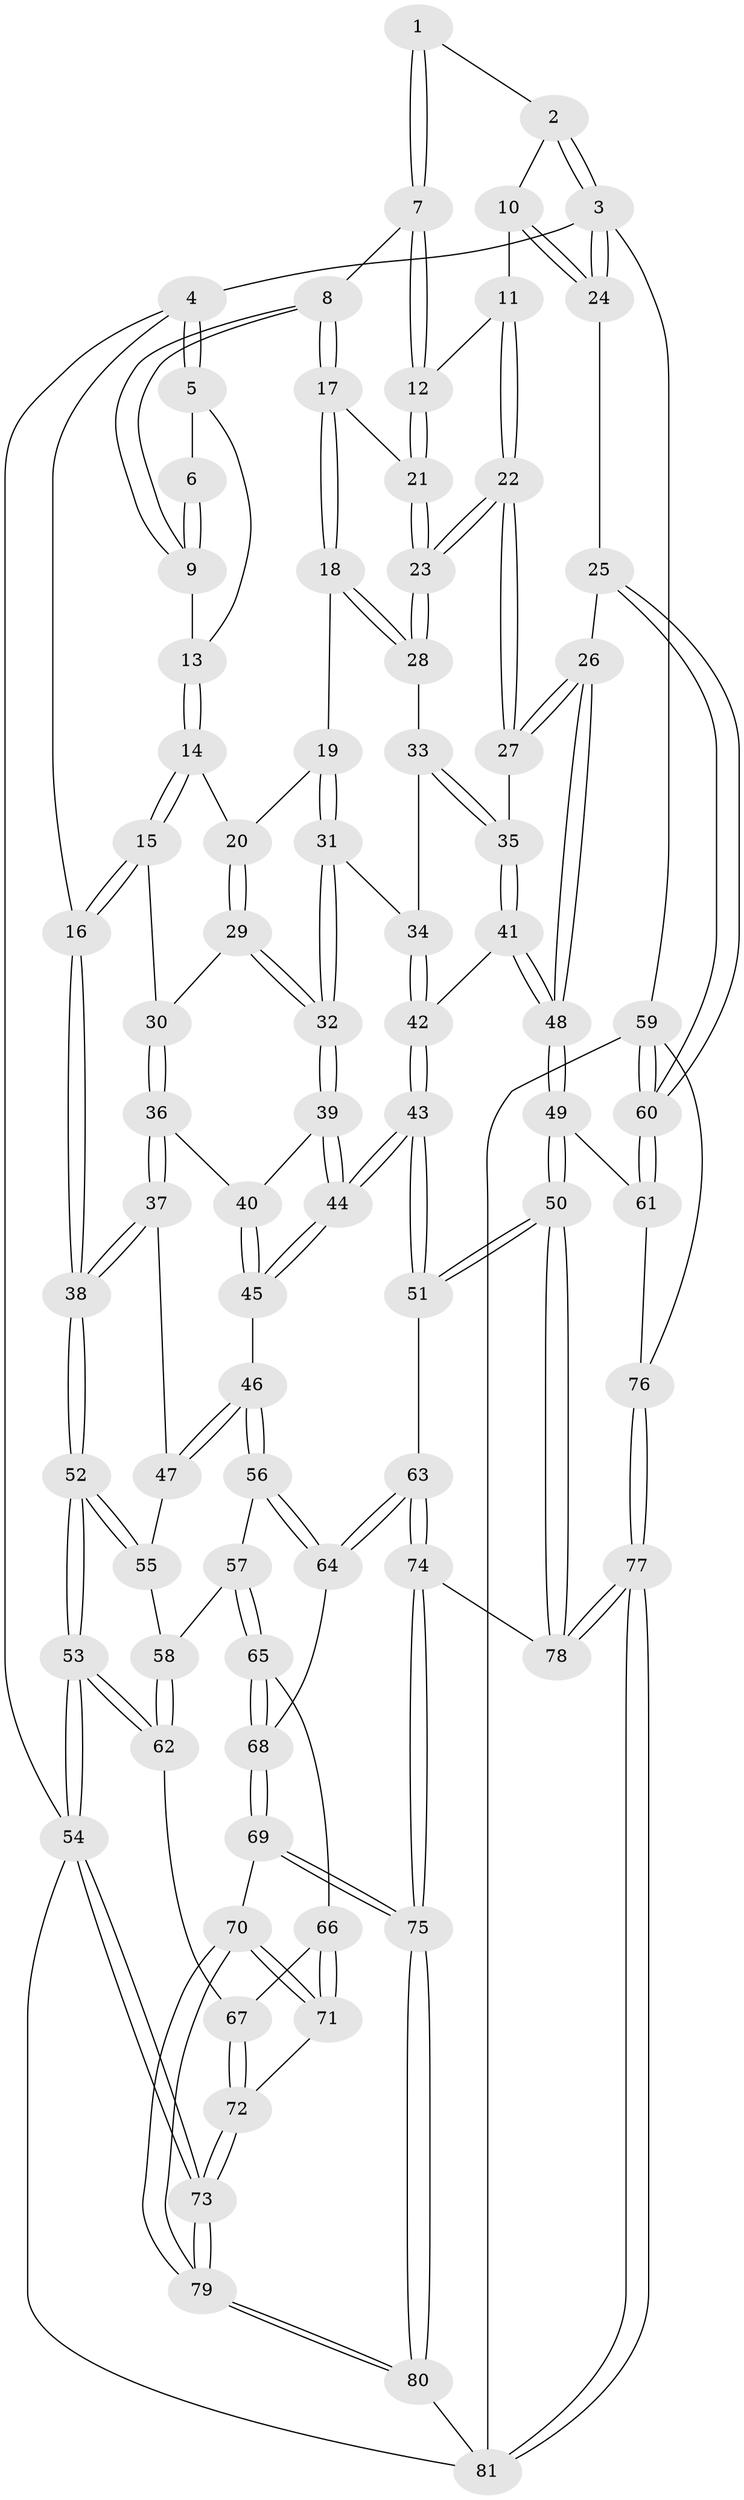 // coarse degree distribution, {3: 0.37037037037037035, 2: 0.07407407407407407, 4: 0.48148148148148145, 7: 0.037037037037037035, 5: 0.037037037037037035}
// Generated by graph-tools (version 1.1) at 2025/38/03/04/25 23:38:33]
// undirected, 81 vertices, 199 edges
graph export_dot {
  node [color=gray90,style=filled];
  1 [pos="+0.5866630698427551+0"];
  2 [pos="+0.61240104309953+0"];
  3 [pos="+1+0"];
  4 [pos="+0+0"];
  5 [pos="+0.13084052178780697+0"];
  6 [pos="+0.5157438757962767+0"];
  7 [pos="+0.5978396148439817+0.041881494291864906"];
  8 [pos="+0.4351468804193203+0.18049593945755565"];
  9 [pos="+0.4010770699029146+0.15565592984124596"];
  10 [pos="+0.8689885488587472+0.158557875025221"];
  11 [pos="+0.7230822099875931+0.18416121626379353"];
  12 [pos="+0.6445442798055583+0.14668209026839876"];
  13 [pos="+0.3115235811133956+0.12879324373855355"];
  14 [pos="+0.2705104874782096+0.2767719584393666"];
  15 [pos="+0.17922268340027145+0.3148154636657567"];
  16 [pos="+0+0.0973972024845529"];
  17 [pos="+0.4601974186257381+0.2653368493683273"];
  18 [pos="+0.455857497477032+0.27284741611466673"];
  19 [pos="+0.40670021764471187+0.30222841355188473"];
  20 [pos="+0.32444908137132983+0.29771886423247373"];
  21 [pos="+0.5698810918527288+0.24969322888629014"];
  22 [pos="+0.7106161992635956+0.4185321010497185"];
  23 [pos="+0.65490564194405+0.3957776158755947"];
  24 [pos="+1+0.20267185972791787"];
  25 [pos="+1+0.3750663165107123"];
  26 [pos="+0.8209737304514215+0.5212946292676206"];
  27 [pos="+0.7208397591906176+0.42914539890488823"];
  28 [pos="+0.5274872549412554+0.41308637777479407"];
  29 [pos="+0.325623870919214+0.4387780521836733"];
  30 [pos="+0.21476300975649762+0.4331522658800846"];
  31 [pos="+0.39488682822355786+0.458629756333981"];
  32 [pos="+0.38417700567922575+0.4648562845391998"];
  33 [pos="+0.5264891125894825+0.41419721994837444"];
  34 [pos="+0.4038981133626848+0.4589514342653592"];
  35 [pos="+0.5294297468011536+0.5116977170861874"];
  36 [pos="+0.1940131042171178+0.48790460800763485"];
  37 [pos="+0.17341141377503605+0.5069307394440951"];
  38 [pos="+0+0.3271382771686622"];
  39 [pos="+0.3776304436459906+0.4903334592236915"];
  40 [pos="+0.27602410909132996+0.5424220442933678"];
  41 [pos="+0.5249498641833481+0.535570113911326"];
  42 [pos="+0.5059208712805009+0.5449649632138205"];
  43 [pos="+0.42834203737139115+0.6860202785993497"];
  44 [pos="+0.39667869199143846+0.6732124665301966"];
  45 [pos="+0.31615834975401286+0.6792555936572171"];
  46 [pos="+0.31469517158978033+0.6798654739085604"];
  47 [pos="+0.14468075524779025+0.5887486807678839"];
  48 [pos="+0.7721690078882879+0.6245495653267705"];
  49 [pos="+0.7561372242616142+0.6914635653795586"];
  50 [pos="+0.6843626876388746+0.7854308482161442"];
  51 [pos="+0.450732971177379+0.7075216022150131"];
  52 [pos="+0+0.49582922076844466"];
  53 [pos="+0+0.7224246813683555"];
  54 [pos="+0+1"];
  55 [pos="+0.10855674908277428+0.6136852957104374"];
  56 [pos="+0.3142491728848445+0.6804057369270571"];
  57 [pos="+0.20974470809656184+0.7473407771344578"];
  58 [pos="+0.10545934266673661+0.6906494040195174"];
  59 [pos="+1+0.9224474437579748"];
  60 [pos="+1+0.7752538367557388"];
  61 [pos="+0.956276778261703+0.7889608437843736"];
  62 [pos="+0.05453942256139153+0.7540175074385457"];
  63 [pos="+0.37225981247249457+0.8859204486751265"];
  64 [pos="+0.29643364531678906+0.8418362338800951"];
  65 [pos="+0.2042048657055377+0.7707288037389335"];
  66 [pos="+0.1630860177579513+0.8005424968371653"];
  67 [pos="+0.06261335360291002+0.7710433827489722"];
  68 [pos="+0.2450518274034405+0.8527865007917389"];
  69 [pos="+0.23227140889367914+0.8714898025931463"];
  70 [pos="+0.17590011665435987+0.8915075877221614"];
  71 [pos="+0.14667589559667504+0.8683545453710495"];
  72 [pos="+0.0719056148806773+0.8648134366554032"];
  73 [pos="+0+1"];
  74 [pos="+0.37447073314626483+0.8946098007095802"];
  75 [pos="+0.33812953164967857+1"];
  76 [pos="+0.9526803564611092+0.908429874590107"];
  77 [pos="+0.7203596636279231+1"];
  78 [pos="+0.6804759418524583+0.8895246946655824"];
  79 [pos="+0.1302792361681719+1"];
  80 [pos="+0.3368873708355112+1"];
  81 [pos="+0.7195173464359045+1"];
  1 -- 2;
  1 -- 7;
  1 -- 7;
  2 -- 3;
  2 -- 3;
  2 -- 10;
  3 -- 4;
  3 -- 24;
  3 -- 24;
  3 -- 59;
  4 -- 5;
  4 -- 5;
  4 -- 16;
  4 -- 54;
  5 -- 6;
  5 -- 13;
  6 -- 9;
  6 -- 9;
  7 -- 8;
  7 -- 12;
  7 -- 12;
  8 -- 9;
  8 -- 9;
  8 -- 17;
  8 -- 17;
  9 -- 13;
  10 -- 11;
  10 -- 24;
  10 -- 24;
  11 -- 12;
  11 -- 22;
  11 -- 22;
  12 -- 21;
  12 -- 21;
  13 -- 14;
  13 -- 14;
  14 -- 15;
  14 -- 15;
  14 -- 20;
  15 -- 16;
  15 -- 16;
  15 -- 30;
  16 -- 38;
  16 -- 38;
  17 -- 18;
  17 -- 18;
  17 -- 21;
  18 -- 19;
  18 -- 28;
  18 -- 28;
  19 -- 20;
  19 -- 31;
  19 -- 31;
  20 -- 29;
  20 -- 29;
  21 -- 23;
  21 -- 23;
  22 -- 23;
  22 -- 23;
  22 -- 27;
  22 -- 27;
  23 -- 28;
  23 -- 28;
  24 -- 25;
  25 -- 26;
  25 -- 60;
  25 -- 60;
  26 -- 27;
  26 -- 27;
  26 -- 48;
  26 -- 48;
  27 -- 35;
  28 -- 33;
  29 -- 30;
  29 -- 32;
  29 -- 32;
  30 -- 36;
  30 -- 36;
  31 -- 32;
  31 -- 32;
  31 -- 34;
  32 -- 39;
  32 -- 39;
  33 -- 34;
  33 -- 35;
  33 -- 35;
  34 -- 42;
  34 -- 42;
  35 -- 41;
  35 -- 41;
  36 -- 37;
  36 -- 37;
  36 -- 40;
  37 -- 38;
  37 -- 38;
  37 -- 47;
  38 -- 52;
  38 -- 52;
  39 -- 40;
  39 -- 44;
  39 -- 44;
  40 -- 45;
  40 -- 45;
  41 -- 42;
  41 -- 48;
  41 -- 48;
  42 -- 43;
  42 -- 43;
  43 -- 44;
  43 -- 44;
  43 -- 51;
  43 -- 51;
  44 -- 45;
  44 -- 45;
  45 -- 46;
  46 -- 47;
  46 -- 47;
  46 -- 56;
  46 -- 56;
  47 -- 55;
  48 -- 49;
  48 -- 49;
  49 -- 50;
  49 -- 50;
  49 -- 61;
  50 -- 51;
  50 -- 51;
  50 -- 78;
  50 -- 78;
  51 -- 63;
  52 -- 53;
  52 -- 53;
  52 -- 55;
  52 -- 55;
  53 -- 54;
  53 -- 54;
  53 -- 62;
  53 -- 62;
  54 -- 73;
  54 -- 73;
  54 -- 81;
  55 -- 58;
  56 -- 57;
  56 -- 64;
  56 -- 64;
  57 -- 58;
  57 -- 65;
  57 -- 65;
  58 -- 62;
  58 -- 62;
  59 -- 60;
  59 -- 60;
  59 -- 76;
  59 -- 81;
  60 -- 61;
  60 -- 61;
  61 -- 76;
  62 -- 67;
  63 -- 64;
  63 -- 64;
  63 -- 74;
  63 -- 74;
  64 -- 68;
  65 -- 66;
  65 -- 68;
  65 -- 68;
  66 -- 67;
  66 -- 71;
  66 -- 71;
  67 -- 72;
  67 -- 72;
  68 -- 69;
  68 -- 69;
  69 -- 70;
  69 -- 75;
  69 -- 75;
  70 -- 71;
  70 -- 71;
  70 -- 79;
  70 -- 79;
  71 -- 72;
  72 -- 73;
  72 -- 73;
  73 -- 79;
  73 -- 79;
  74 -- 75;
  74 -- 75;
  74 -- 78;
  75 -- 80;
  75 -- 80;
  76 -- 77;
  76 -- 77;
  77 -- 78;
  77 -- 78;
  77 -- 81;
  77 -- 81;
  79 -- 80;
  79 -- 80;
  80 -- 81;
}
